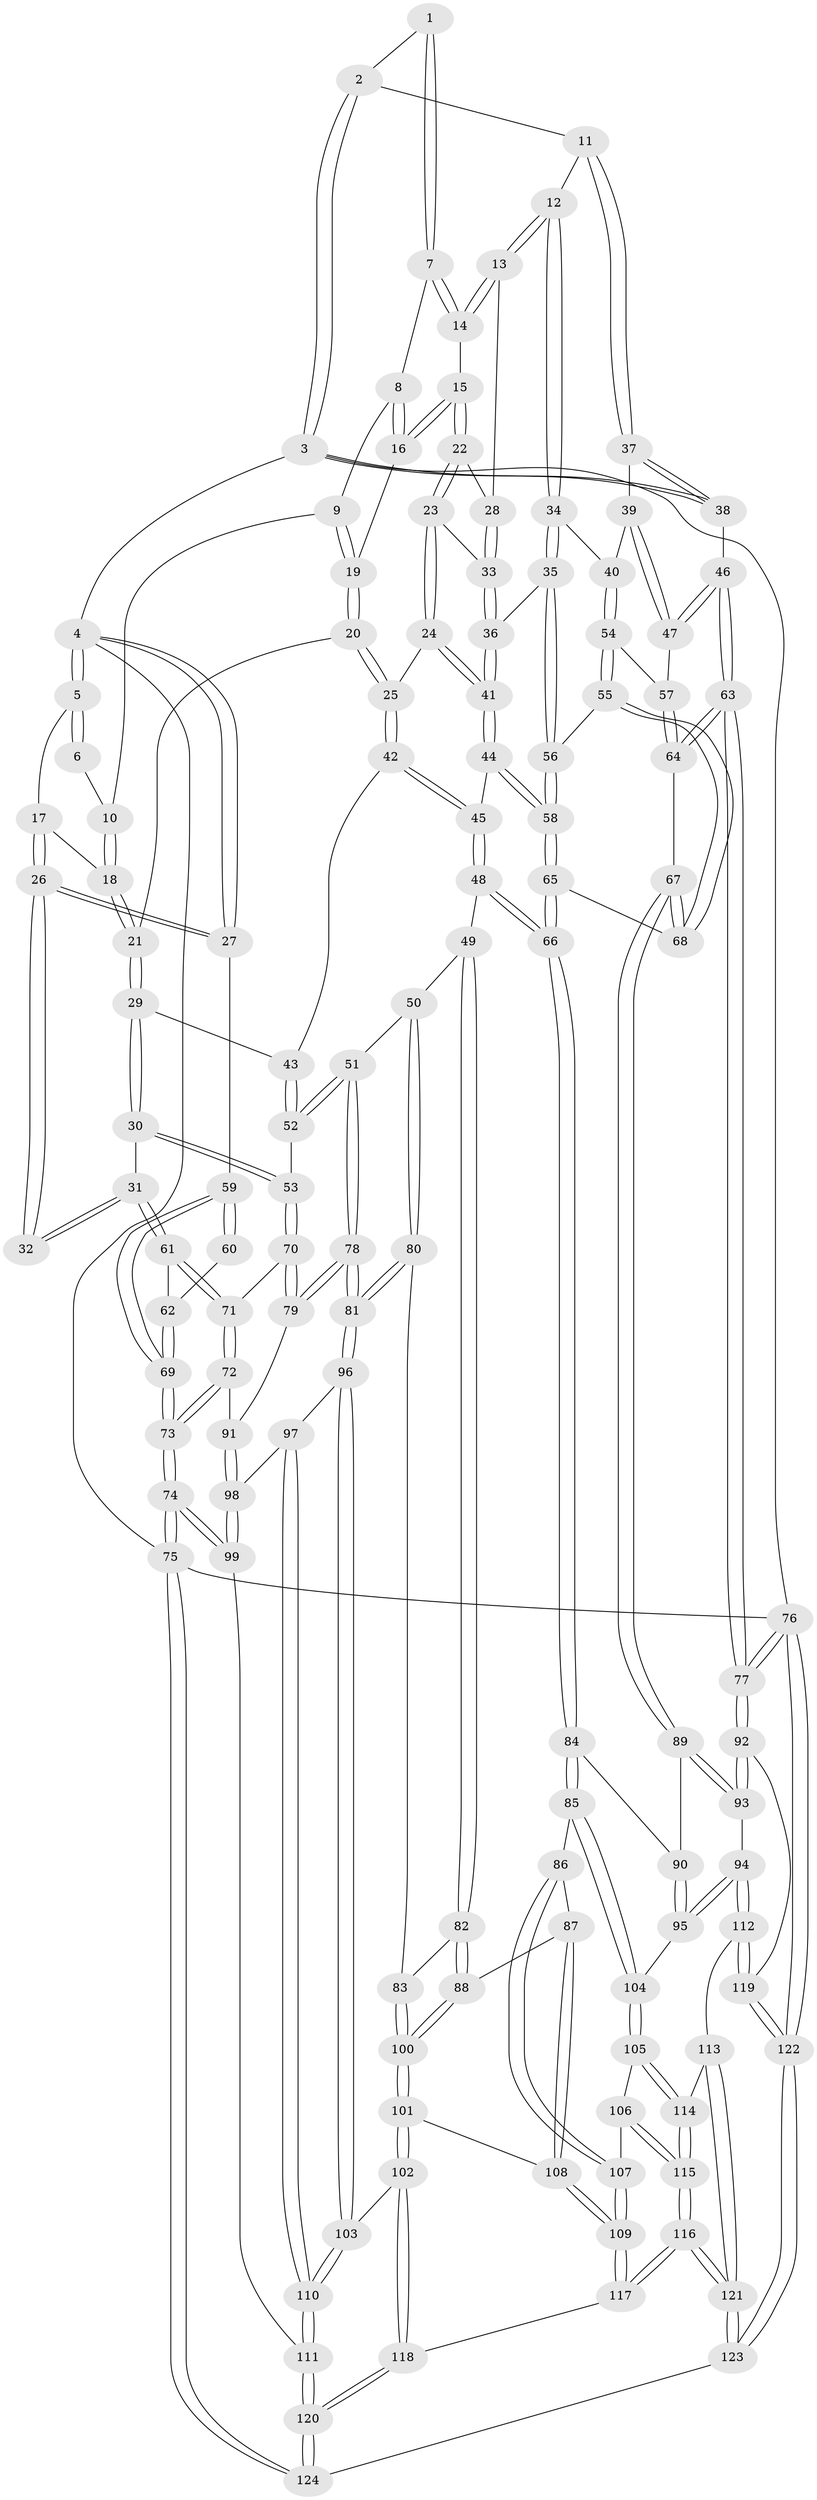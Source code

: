 // Generated by graph-tools (version 1.1) at 2025/50/03/09/25 03:50:58]
// undirected, 124 vertices, 307 edges
graph export_dot {
graph [start="1"]
  node [color=gray90,style=filled];
  1 [pos="+0.6015866742678249+0"];
  2 [pos="+0.681222475412639+0"];
  3 [pos="+1+0"];
  4 [pos="+0+0"];
  5 [pos="+0+0"];
  6 [pos="+0.385041226667963+0"];
  7 [pos="+0.5847701612162841+0"];
  8 [pos="+0.543339417463465+0"];
  9 [pos="+0.3993790732490123+0.11835083373495303"];
  10 [pos="+0.36574360153009516+0.10466867986894635"];
  11 [pos="+0.7714071064823016+0.14593350353150003"];
  12 [pos="+0.7330509969859269+0.18184354713392045"];
  13 [pos="+0.6846780655137754+0.18092575669913766"];
  14 [pos="+0.6120921474435326+0.1467024044727107"];
  15 [pos="+0.5168856707292908+0.1730708289744691"];
  16 [pos="+0.5099839204676023+0.16067640827891777"];
  17 [pos="+0.18971004297890942+0.11113861529692312"];
  18 [pos="+0.2751007756784588+0.15193346100308763"];
  19 [pos="+0.40344400726248847+0.12198132252688833"];
  20 [pos="+0.410339217554385+0.26202531020889847"];
  21 [pos="+0.2966025450826422+0.226052675952875"];
  22 [pos="+0.5164280893907728+0.1821916415308491"];
  23 [pos="+0.5050286747650394+0.22614473515967148"];
  24 [pos="+0.48516116237116236+0.27165599061773765"];
  25 [pos="+0.41697788721599105+0.26727416967703577"];
  26 [pos="+0.10867699834557032+0.27350665773455285"];
  27 [pos="+0+0.05804365761517218"];
  28 [pos="+0.6214260008466863+0.2246200172198811"];
  29 [pos="+0.2599890777433429+0.30828772113856495"];
  30 [pos="+0.20289553838791075+0.36809330394474793"];
  31 [pos="+0.16158290687993082+0.36926621569519236"];
  32 [pos="+0.1298774116998684+0.32977386018910726"];
  33 [pos="+0.6103527817409569+0.24541213902920514"];
  34 [pos="+0.7205684300453581+0.2783028177103435"];
  35 [pos="+0.6764579211997525+0.3289065685043498"];
  36 [pos="+0.6063603652845628+0.3067954069048711"];
  37 [pos="+0.8832508082365456+0.1736286652601736"];
  38 [pos="+1+0.14076956365889062"];
  39 [pos="+0.8355783730024618+0.31956379712729494"];
  40 [pos="+0.8082119880572388+0.3364507946525963"];
  41 [pos="+0.5174196984227183+0.3251695808770072"];
  42 [pos="+0.376624534538291+0.3379741481681842"];
  43 [pos="+0.37450004684579596+0.3398880453027907"];
  44 [pos="+0.5134522851286023+0.36226180204647407"];
  45 [pos="+0.4913078798136355+0.40263189281354866"];
  46 [pos="+1+0.15787482045502554"];
  47 [pos="+0.9388044870664765+0.36275199960921595"];
  48 [pos="+0.4713790126865012+0.4612524548403252"];
  49 [pos="+0.44772840646043083+0.47818502189891265"];
  50 [pos="+0.43496312698406714+0.4779478849684341"];
  51 [pos="+0.35131124804565383+0.46678741585657657"];
  52 [pos="+0.34862547508015107+0.4645112336551665"];
  53 [pos="+0.29916733927042494+0.4480606422570236"];
  54 [pos="+0.8014016280947884+0.4156883215316011"];
  55 [pos="+0.8008505807651829+0.41655295929874064"];
  56 [pos="+0.6784649285581043+0.35802619289214543"];
  57 [pos="+0.9231220208572+0.3863687569050497"];
  58 [pos="+0.6493968316033255+0.426693551761141"];
  59 [pos="+0+0.2228244582604962"];
  60 [pos="+0.05383232351929068+0.344346278756254"];
  61 [pos="+0.1519083475086825+0.3862517436659441"];
  62 [pos="+0+0.4046459011069431"];
  63 [pos="+1+0.5526962397284058"];
  64 [pos="+0.9173493404091994+0.5584463911472746"];
  65 [pos="+0.654809073332196+0.4919993606264593"];
  66 [pos="+0.6335984319064054+0.5158055170783632"];
  67 [pos="+0.8689172190823966+0.5776727289283626"];
  68 [pos="+0.7926130366746073+0.4902638412795115"];
  69 [pos="+0+0.46705295879666403"];
  70 [pos="+0.18530999589804298+0.584972457481127"];
  71 [pos="+0.13963242684647953+0.41255174067049005"];
  72 [pos="+0+0.5684208936950116"];
  73 [pos="+0+0.5627115475327656"];
  74 [pos="+0+1"];
  75 [pos="+0+1"];
  76 [pos="+1+1"];
  77 [pos="+1+0.8389082420150673"];
  78 [pos="+0.29391588105561206+0.6656933688193054"];
  79 [pos="+0.1834546266936204+0.6009877169842953"];
  80 [pos="+0.3522171417796696+0.6766793574417856"];
  81 [pos="+0.3056229306378613+0.6841767287938836"];
  82 [pos="+0.49572852314118815+0.6672550429640138"];
  83 [pos="+0.37535891601219806+0.6755866964624251"];
  84 [pos="+0.6218467673541709+0.6530387732525754"];
  85 [pos="+0.6173030327741462+0.6592660195471757"];
  86 [pos="+0.5501271757319212+0.6767255579478473"];
  87 [pos="+0.5205775248931275+0.6796017413205259"];
  88 [pos="+0.518342465520106+0.679415338909602"];
  89 [pos="+0.8586745037528829+0.6000766633416535"];
  90 [pos="+0.8266564104676155+0.620461461466901"];
  91 [pos="+0.0750991077178497+0.6342604474058068"];
  92 [pos="+1+0.8371168687318818"];
  93 [pos="+0.9403354985180353+0.7947955368411405"];
  94 [pos="+0.8776764724679074+0.8261964487069816"];
  95 [pos="+0.768369550655993+0.7841184879091634"];
  96 [pos="+0.3021936420293873+0.6978468076515887"];
  97 [pos="+0.21630442670264027+0.777518556098828"];
  98 [pos="+0.10500478067187803+0.7836158618334044"];
  99 [pos="+0.05524950608473266+0.8542162668946162"];
  100 [pos="+0.44470472134101086+0.8297519195021077"];
  101 [pos="+0.44188876077031414+0.8359812605858565"];
  102 [pos="+0.4298417456637978+0.8465357850578359"];
  103 [pos="+0.3570624913425353+0.8138998233356308"];
  104 [pos="+0.7032317067354661+0.7989422756362071"];
  105 [pos="+0.6994068995719606+0.8093670489551809"];
  106 [pos="+0.6686181503950032+0.8317103507917892"];
  107 [pos="+0.58792943004566+0.8394029605526372"];
  108 [pos="+0.5401357205799325+0.8446737000789514"];
  109 [pos="+0.5579731189763637+0.8585821019708295"];
  110 [pos="+0.25634190384165567+0.9403294672944589"];
  111 [pos="+0.24754217802683717+0.9869703422733385"];
  112 [pos="+0.8267762780146806+0.9667974544247255"];
  113 [pos="+0.7406366354776455+0.902564092355216"];
  114 [pos="+0.7362792546421277+0.895671984427129"];
  115 [pos="+0.6242687714093542+0.942516196865176"];
  116 [pos="+0.5640990076401253+1"];
  117 [pos="+0.5478442667506757+1"];
  118 [pos="+0.4339065144076661+0.886430710052092"];
  119 [pos="+0.8363371473965567+1"];
  120 [pos="+0.2594579509929707+1"];
  121 [pos="+0.5673373342029137+1"];
  122 [pos="+0.7962139610462372+1"];
  123 [pos="+0.568494024921144+1"];
  124 [pos="+0.2677236161431073+1"];
  1 -- 2;
  1 -- 7;
  1 -- 7;
  2 -- 3;
  2 -- 3;
  2 -- 11;
  3 -- 4;
  3 -- 38;
  3 -- 38;
  3 -- 76;
  4 -- 5;
  4 -- 5;
  4 -- 27;
  4 -- 27;
  4 -- 75;
  5 -- 6;
  5 -- 6;
  5 -- 17;
  6 -- 10;
  7 -- 8;
  7 -- 14;
  7 -- 14;
  8 -- 9;
  8 -- 16;
  8 -- 16;
  9 -- 10;
  9 -- 19;
  9 -- 19;
  10 -- 18;
  10 -- 18;
  11 -- 12;
  11 -- 37;
  11 -- 37;
  12 -- 13;
  12 -- 13;
  12 -- 34;
  12 -- 34;
  13 -- 14;
  13 -- 14;
  13 -- 28;
  14 -- 15;
  15 -- 16;
  15 -- 16;
  15 -- 22;
  15 -- 22;
  16 -- 19;
  17 -- 18;
  17 -- 26;
  17 -- 26;
  18 -- 21;
  18 -- 21;
  19 -- 20;
  19 -- 20;
  20 -- 21;
  20 -- 25;
  20 -- 25;
  21 -- 29;
  21 -- 29;
  22 -- 23;
  22 -- 23;
  22 -- 28;
  23 -- 24;
  23 -- 24;
  23 -- 33;
  24 -- 25;
  24 -- 41;
  24 -- 41;
  25 -- 42;
  25 -- 42;
  26 -- 27;
  26 -- 27;
  26 -- 32;
  26 -- 32;
  27 -- 59;
  28 -- 33;
  28 -- 33;
  29 -- 30;
  29 -- 30;
  29 -- 43;
  30 -- 31;
  30 -- 53;
  30 -- 53;
  31 -- 32;
  31 -- 32;
  31 -- 61;
  31 -- 61;
  33 -- 36;
  33 -- 36;
  34 -- 35;
  34 -- 35;
  34 -- 40;
  35 -- 36;
  35 -- 56;
  35 -- 56;
  36 -- 41;
  36 -- 41;
  37 -- 38;
  37 -- 38;
  37 -- 39;
  38 -- 46;
  39 -- 40;
  39 -- 47;
  39 -- 47;
  40 -- 54;
  40 -- 54;
  41 -- 44;
  41 -- 44;
  42 -- 43;
  42 -- 45;
  42 -- 45;
  43 -- 52;
  43 -- 52;
  44 -- 45;
  44 -- 58;
  44 -- 58;
  45 -- 48;
  45 -- 48;
  46 -- 47;
  46 -- 47;
  46 -- 63;
  46 -- 63;
  47 -- 57;
  48 -- 49;
  48 -- 66;
  48 -- 66;
  49 -- 50;
  49 -- 82;
  49 -- 82;
  50 -- 51;
  50 -- 80;
  50 -- 80;
  51 -- 52;
  51 -- 52;
  51 -- 78;
  51 -- 78;
  52 -- 53;
  53 -- 70;
  53 -- 70;
  54 -- 55;
  54 -- 55;
  54 -- 57;
  55 -- 56;
  55 -- 68;
  55 -- 68;
  56 -- 58;
  56 -- 58;
  57 -- 64;
  57 -- 64;
  58 -- 65;
  58 -- 65;
  59 -- 60;
  59 -- 60;
  59 -- 69;
  59 -- 69;
  60 -- 62;
  61 -- 62;
  61 -- 71;
  61 -- 71;
  62 -- 69;
  62 -- 69;
  63 -- 64;
  63 -- 64;
  63 -- 77;
  63 -- 77;
  64 -- 67;
  65 -- 66;
  65 -- 66;
  65 -- 68;
  66 -- 84;
  66 -- 84;
  67 -- 68;
  67 -- 68;
  67 -- 89;
  67 -- 89;
  69 -- 73;
  69 -- 73;
  70 -- 71;
  70 -- 79;
  70 -- 79;
  71 -- 72;
  71 -- 72;
  72 -- 73;
  72 -- 73;
  72 -- 91;
  73 -- 74;
  73 -- 74;
  74 -- 75;
  74 -- 75;
  74 -- 99;
  74 -- 99;
  75 -- 124;
  75 -- 124;
  75 -- 76;
  76 -- 77;
  76 -- 77;
  76 -- 122;
  76 -- 122;
  77 -- 92;
  77 -- 92;
  78 -- 79;
  78 -- 79;
  78 -- 81;
  78 -- 81;
  79 -- 91;
  80 -- 81;
  80 -- 81;
  80 -- 83;
  81 -- 96;
  81 -- 96;
  82 -- 83;
  82 -- 88;
  82 -- 88;
  83 -- 100;
  83 -- 100;
  84 -- 85;
  84 -- 85;
  84 -- 90;
  85 -- 86;
  85 -- 104;
  85 -- 104;
  86 -- 87;
  86 -- 107;
  86 -- 107;
  87 -- 88;
  87 -- 108;
  87 -- 108;
  88 -- 100;
  88 -- 100;
  89 -- 90;
  89 -- 93;
  89 -- 93;
  90 -- 95;
  90 -- 95;
  91 -- 98;
  91 -- 98;
  92 -- 93;
  92 -- 93;
  92 -- 119;
  93 -- 94;
  94 -- 95;
  94 -- 95;
  94 -- 112;
  94 -- 112;
  95 -- 104;
  96 -- 97;
  96 -- 103;
  96 -- 103;
  97 -- 98;
  97 -- 110;
  97 -- 110;
  98 -- 99;
  98 -- 99;
  99 -- 111;
  100 -- 101;
  100 -- 101;
  101 -- 102;
  101 -- 102;
  101 -- 108;
  102 -- 103;
  102 -- 118;
  102 -- 118;
  103 -- 110;
  103 -- 110;
  104 -- 105;
  104 -- 105;
  105 -- 106;
  105 -- 114;
  105 -- 114;
  106 -- 107;
  106 -- 115;
  106 -- 115;
  107 -- 109;
  107 -- 109;
  108 -- 109;
  108 -- 109;
  109 -- 117;
  109 -- 117;
  110 -- 111;
  110 -- 111;
  111 -- 120;
  111 -- 120;
  112 -- 113;
  112 -- 119;
  112 -- 119;
  113 -- 114;
  113 -- 121;
  113 -- 121;
  114 -- 115;
  114 -- 115;
  115 -- 116;
  115 -- 116;
  116 -- 117;
  116 -- 117;
  116 -- 121;
  116 -- 121;
  117 -- 118;
  118 -- 120;
  118 -- 120;
  119 -- 122;
  119 -- 122;
  120 -- 124;
  120 -- 124;
  121 -- 123;
  121 -- 123;
  122 -- 123;
  122 -- 123;
  123 -- 124;
}
